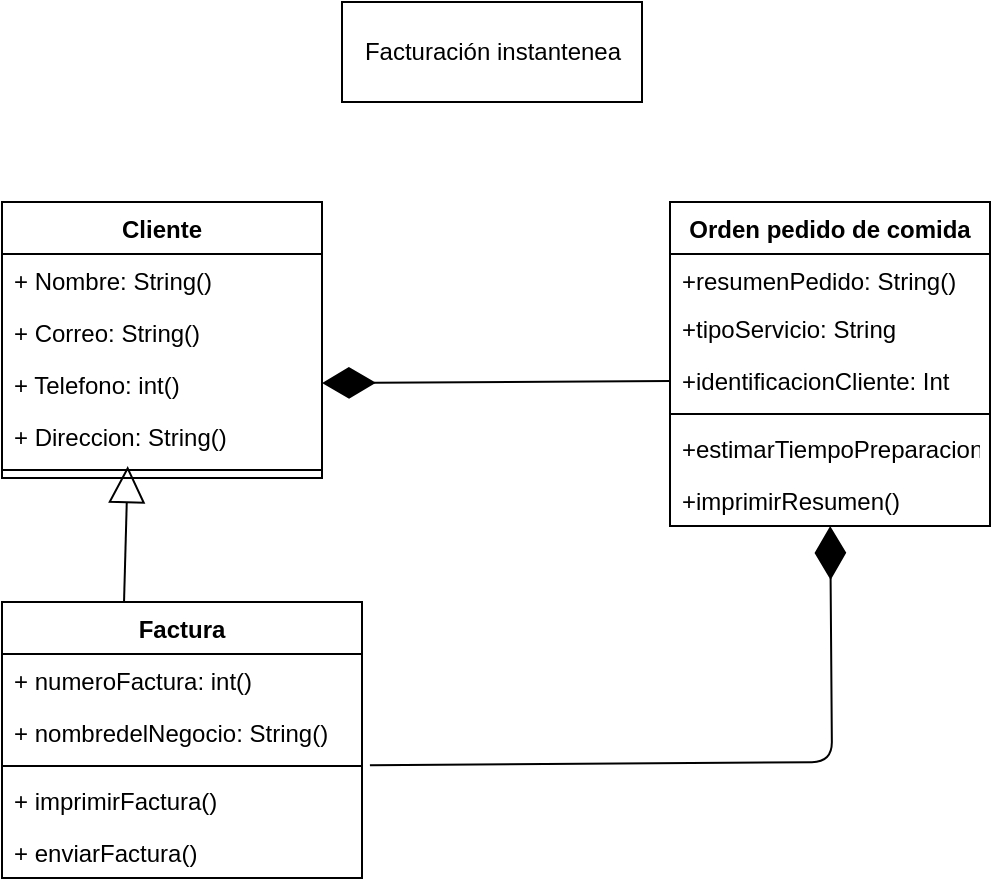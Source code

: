 <mxfile version="14.4.9" type="github">
  <diagram id="RKrfdlmHi2jVQYMQETye" name="Page-1">
    <mxGraphModel dx="709" dy="707" grid="1" gridSize="10" guides="1" tooltips="1" connect="1" arrows="1" fold="1" page="1" pageScale="1" pageWidth="827" pageHeight="1169" math="0" shadow="0">
      <root>
        <mxCell id="0" />
        <mxCell id="1" parent="0" />
        <mxCell id="XRO7kXGJEJZhLsjaBqun-1" value="Cliente" style="swimlane;fontStyle=1;align=center;verticalAlign=top;childLayout=stackLayout;horizontal=1;startSize=26;horizontalStack=0;resizeParent=1;resizeParentMax=0;resizeLast=0;collapsible=1;marginBottom=0;" parent="1" vertex="1">
          <mxGeometry x="80" y="130" width="160" height="138" as="geometry" />
        </mxCell>
        <mxCell id="XRO7kXGJEJZhLsjaBqun-2" value="+ Nombre: String()" style="text;strokeColor=none;fillColor=none;align=left;verticalAlign=top;spacingLeft=4;spacingRight=4;overflow=hidden;rotatable=0;points=[[0,0.5],[1,0.5]];portConstraint=eastwest;" parent="XRO7kXGJEJZhLsjaBqun-1" vertex="1">
          <mxGeometry y="26" width="160" height="26" as="geometry" />
        </mxCell>
        <mxCell id="XRO7kXGJEJZhLsjaBqun-5" value="+ Correo: String()" style="text;strokeColor=none;fillColor=none;align=left;verticalAlign=top;spacingLeft=4;spacingRight=4;overflow=hidden;rotatable=0;points=[[0,0.5],[1,0.5]];portConstraint=eastwest;" parent="XRO7kXGJEJZhLsjaBqun-1" vertex="1">
          <mxGeometry y="52" width="160" height="26" as="geometry" />
        </mxCell>
        <mxCell id="XRO7kXGJEJZhLsjaBqun-6" value="+ Telefono: int()" style="text;strokeColor=none;fillColor=none;align=left;verticalAlign=top;spacingLeft=4;spacingRight=4;overflow=hidden;rotatable=0;points=[[0,0.5],[1,0.5]];portConstraint=eastwest;" parent="XRO7kXGJEJZhLsjaBqun-1" vertex="1">
          <mxGeometry y="78" width="160" height="26" as="geometry" />
        </mxCell>
        <mxCell id="XRO7kXGJEJZhLsjaBqun-7" value="+ Direccion: String()" style="text;strokeColor=none;fillColor=none;align=left;verticalAlign=top;spacingLeft=4;spacingRight=4;overflow=hidden;rotatable=0;points=[[0,0.5],[1,0.5]];portConstraint=eastwest;" parent="XRO7kXGJEJZhLsjaBqun-1" vertex="1">
          <mxGeometry y="104" width="160" height="26" as="geometry" />
        </mxCell>
        <mxCell id="XRO7kXGJEJZhLsjaBqun-3" value="" style="line;strokeWidth=1;fillColor=none;align=left;verticalAlign=middle;spacingTop=-1;spacingLeft=3;spacingRight=3;rotatable=0;labelPosition=right;points=[];portConstraint=eastwest;" parent="XRO7kXGJEJZhLsjaBqun-1" vertex="1">
          <mxGeometry y="130" width="160" height="8" as="geometry" />
        </mxCell>
        <mxCell id="U6EZ_QyYBb7IIpSeRtsL-1" value="Orden pedido de comida" style="swimlane;fontStyle=1;align=center;verticalAlign=top;childLayout=stackLayout;horizontal=1;startSize=26;horizontalStack=0;resizeParent=1;resizeParentMax=0;resizeLast=0;collapsible=1;marginBottom=0;" vertex="1" parent="1">
          <mxGeometry x="414" y="130" width="160" height="162" as="geometry" />
        </mxCell>
        <mxCell id="U6EZ_QyYBb7IIpSeRtsL-2" value="+resumenPedido: String()&#xa;" style="text;strokeColor=none;fillColor=none;align=left;verticalAlign=top;spacingLeft=4;spacingRight=4;overflow=hidden;rotatable=0;points=[[0,0.5],[1,0.5]];portConstraint=eastwest;" vertex="1" parent="U6EZ_QyYBb7IIpSeRtsL-1">
          <mxGeometry y="26" width="160" height="24" as="geometry" />
        </mxCell>
        <mxCell id="U6EZ_QyYBb7IIpSeRtsL-5" value="+tipoServicio: String&#xa;" style="text;strokeColor=none;fillColor=none;align=left;verticalAlign=top;spacingLeft=4;spacingRight=4;overflow=hidden;rotatable=0;points=[[0,0.5],[1,0.5]];portConstraint=eastwest;" vertex="1" parent="U6EZ_QyYBb7IIpSeRtsL-1">
          <mxGeometry y="50" width="160" height="26" as="geometry" />
        </mxCell>
        <mxCell id="U6EZ_QyYBb7IIpSeRtsL-6" value="+identificacionCliente: Int&#xa;" style="text;strokeColor=none;fillColor=none;align=left;verticalAlign=top;spacingLeft=4;spacingRight=4;overflow=hidden;rotatable=0;points=[[0,0.5],[1,0.5]];portConstraint=eastwest;" vertex="1" parent="U6EZ_QyYBb7IIpSeRtsL-1">
          <mxGeometry y="76" width="160" height="26" as="geometry" />
        </mxCell>
        <mxCell id="U6EZ_QyYBb7IIpSeRtsL-3" value="" style="line;strokeWidth=1;fillColor=none;align=left;verticalAlign=middle;spacingTop=-1;spacingLeft=3;spacingRight=3;rotatable=0;labelPosition=right;points=[];portConstraint=eastwest;" vertex="1" parent="U6EZ_QyYBb7IIpSeRtsL-1">
          <mxGeometry y="102" width="160" height="8" as="geometry" />
        </mxCell>
        <mxCell id="U6EZ_QyYBb7IIpSeRtsL-4" value="+estimarTiempoPreparacion()&#xa;" style="text;strokeColor=none;fillColor=none;align=left;verticalAlign=top;spacingLeft=4;spacingRight=4;overflow=hidden;rotatable=0;points=[[0,0.5],[1,0.5]];portConstraint=eastwest;" vertex="1" parent="U6EZ_QyYBb7IIpSeRtsL-1">
          <mxGeometry y="110" width="160" height="26" as="geometry" />
        </mxCell>
        <mxCell id="U6EZ_QyYBb7IIpSeRtsL-8" value="+imprimirResumen()" style="text;strokeColor=none;fillColor=none;align=left;verticalAlign=top;spacingLeft=4;spacingRight=4;overflow=hidden;rotatable=0;points=[[0,0.5],[1,0.5]];portConstraint=eastwest;" vertex="1" parent="U6EZ_QyYBb7IIpSeRtsL-1">
          <mxGeometry y="136" width="160" height="26" as="geometry" />
        </mxCell>
        <mxCell id="U6EZ_QyYBb7IIpSeRtsL-9" value="Factura" style="swimlane;fontStyle=1;align=center;verticalAlign=top;childLayout=stackLayout;horizontal=1;startSize=26;horizontalStack=0;resizeParent=1;resizeParentMax=0;resizeLast=0;collapsible=1;marginBottom=0;" vertex="1" parent="1">
          <mxGeometry x="80" y="330" width="180" height="138" as="geometry" />
        </mxCell>
        <mxCell id="U6EZ_QyYBb7IIpSeRtsL-10" value="+ numeroFactura: int()" style="text;strokeColor=none;fillColor=none;align=left;verticalAlign=top;spacingLeft=4;spacingRight=4;overflow=hidden;rotatable=0;points=[[0,0.5],[1,0.5]];portConstraint=eastwest;" vertex="1" parent="U6EZ_QyYBb7IIpSeRtsL-9">
          <mxGeometry y="26" width="180" height="26" as="geometry" />
        </mxCell>
        <mxCell id="U6EZ_QyYBb7IIpSeRtsL-13" value="+ nombredelNegocio: String()" style="text;strokeColor=none;fillColor=none;align=left;verticalAlign=top;spacingLeft=4;spacingRight=4;overflow=hidden;rotatable=0;points=[[0,0.5],[1,0.5]];portConstraint=eastwest;" vertex="1" parent="U6EZ_QyYBb7IIpSeRtsL-9">
          <mxGeometry y="52" width="180" height="26" as="geometry" />
        </mxCell>
        <mxCell id="U6EZ_QyYBb7IIpSeRtsL-11" value="" style="line;strokeWidth=1;fillColor=none;align=left;verticalAlign=middle;spacingTop=-1;spacingLeft=3;spacingRight=3;rotatable=0;labelPosition=right;points=[];portConstraint=eastwest;" vertex="1" parent="U6EZ_QyYBb7IIpSeRtsL-9">
          <mxGeometry y="78" width="180" height="8" as="geometry" />
        </mxCell>
        <mxCell id="U6EZ_QyYBb7IIpSeRtsL-12" value="+ imprimirFactura()" style="text;strokeColor=none;fillColor=none;align=left;verticalAlign=top;spacingLeft=4;spacingRight=4;overflow=hidden;rotatable=0;points=[[0,0.5],[1,0.5]];portConstraint=eastwest;" vertex="1" parent="U6EZ_QyYBb7IIpSeRtsL-9">
          <mxGeometry y="86" width="180" height="26" as="geometry" />
        </mxCell>
        <mxCell id="U6EZ_QyYBb7IIpSeRtsL-21" value="+ enviarFactura()" style="text;strokeColor=none;fillColor=none;align=left;verticalAlign=top;spacingLeft=4;spacingRight=4;overflow=hidden;rotatable=0;points=[[0,0.5],[1,0.5]];portConstraint=eastwest;" vertex="1" parent="U6EZ_QyYBb7IIpSeRtsL-9">
          <mxGeometry y="112" width="180" height="26" as="geometry" />
        </mxCell>
        <mxCell id="U6EZ_QyYBb7IIpSeRtsL-19" value="" style="endArrow=block;endSize=16;endFill=0;html=1;exitX=0.339;exitY=-0.003;exitDx=0;exitDy=0;exitPerimeter=0;entryX=0.393;entryY=1.079;entryDx=0;entryDy=0;entryPerimeter=0;" edge="1" parent="1" source="U6EZ_QyYBb7IIpSeRtsL-9" target="XRO7kXGJEJZhLsjaBqun-7">
          <mxGeometry width="160" relative="1" as="geometry">
            <mxPoint x="80" y="330" as="sourcePoint" />
            <mxPoint x="220" y="270" as="targetPoint" />
            <Array as="points" />
          </mxGeometry>
        </mxCell>
        <mxCell id="U6EZ_QyYBb7IIpSeRtsL-20" value="" style="endArrow=diamondThin;endFill=1;endSize=24;html=1;" edge="1" parent="1" source="U6EZ_QyYBb7IIpSeRtsL-6" target="XRO7kXGJEJZhLsjaBqun-6">
          <mxGeometry width="160" relative="1" as="geometry">
            <mxPoint x="260" y="210" as="sourcePoint" />
            <mxPoint x="420" y="210" as="targetPoint" />
          </mxGeometry>
        </mxCell>
        <mxCell id="U6EZ_QyYBb7IIpSeRtsL-25" value="Facturación instantenea" style="html=1;" vertex="1" parent="1">
          <mxGeometry x="250" y="30" width="150" height="50" as="geometry" />
        </mxCell>
        <mxCell id="U6EZ_QyYBb7IIpSeRtsL-27" value="" style="endArrow=diamondThin;endFill=1;endSize=24;html=1;exitX=1.022;exitY=-0.17;exitDx=0;exitDy=0;exitPerimeter=0;" edge="1" parent="1" source="U6EZ_QyYBb7IIpSeRtsL-12" target="U6EZ_QyYBb7IIpSeRtsL-8">
          <mxGeometry width="160" relative="1" as="geometry">
            <mxPoint x="424" y="229.479" as="sourcePoint" />
            <mxPoint x="250" y="230.521" as="targetPoint" />
            <Array as="points">
              <mxPoint x="495" y="410" />
            </Array>
          </mxGeometry>
        </mxCell>
      </root>
    </mxGraphModel>
  </diagram>
</mxfile>
